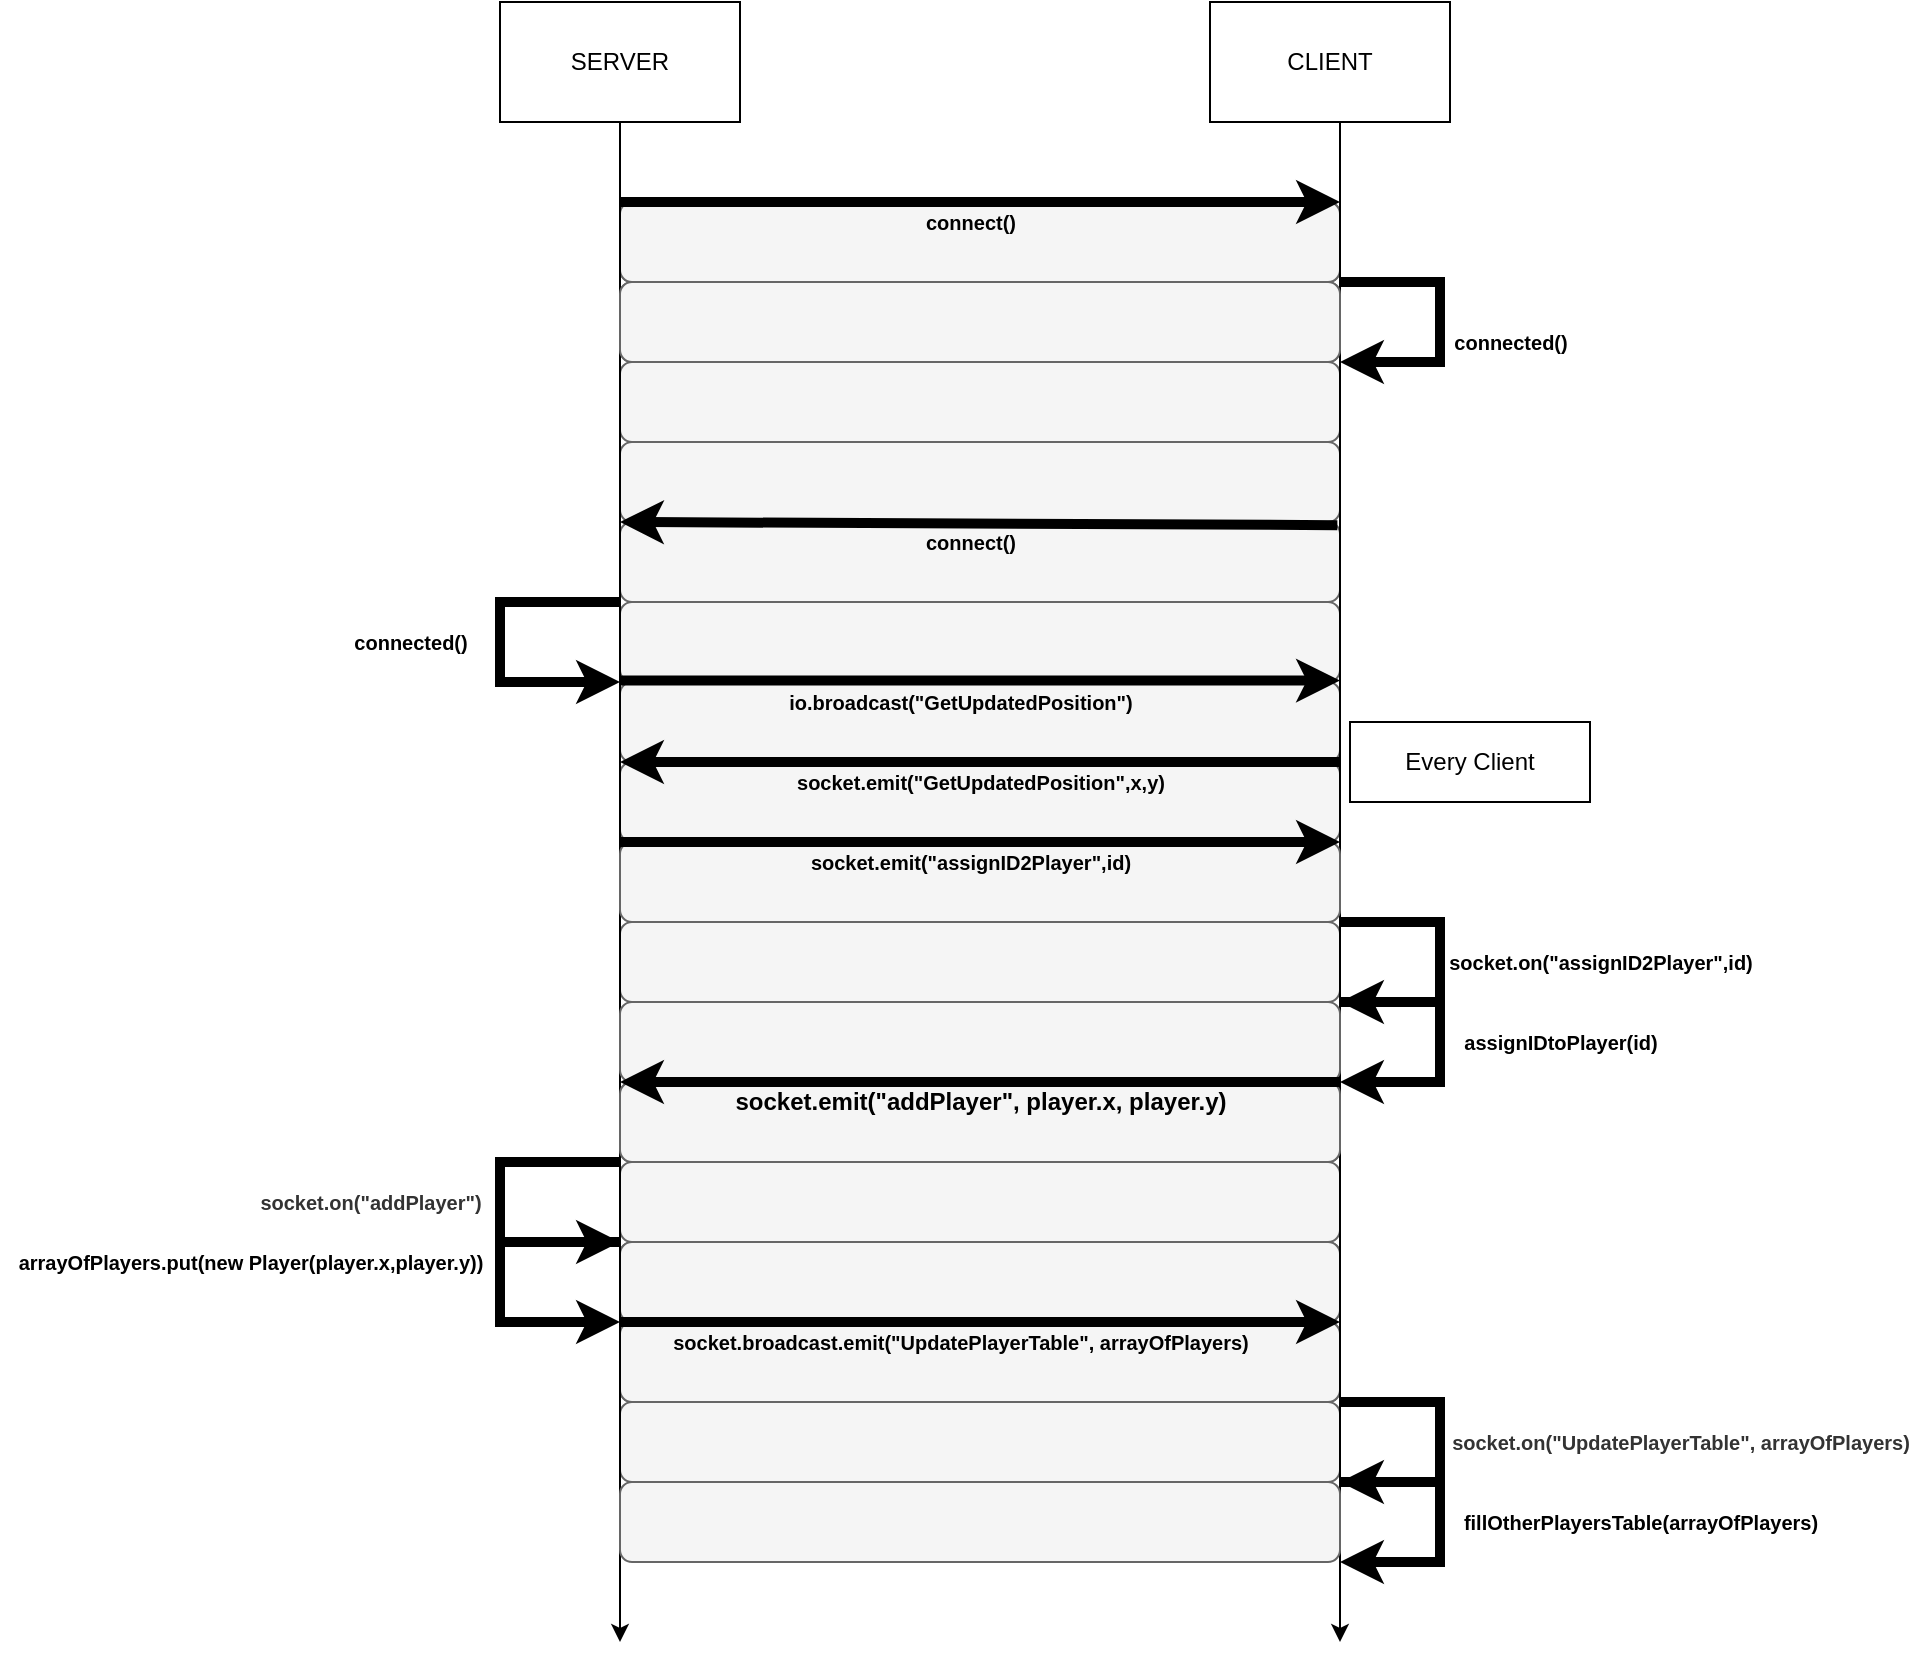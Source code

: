 <mxfile version="17.2.4" type="device"><diagram id="aR7NOO-rDvEej-fjCeps" name="Page-1"><mxGraphModel dx="1996" dy="1626" grid="1" gridSize="10" guides="1" tooltips="1" connect="1" arrows="1" fold="1" page="1" pageScale="1" pageWidth="850" pageHeight="1100" math="0" shadow="0"><root><mxCell id="0"/><mxCell id="1" parent="0"/><mxCell id="tSNJE-apScUmnOsd60CS-6" value="" style="rounded=1;whiteSpace=wrap;html=1;fontSize=10;fillColor=#f5f5f5;fontColor=#333333;strokeColor=#666666;" vertex="1" parent="1"><mxGeometry x="60" y="240" width="360" height="40" as="geometry"/></mxCell><mxCell id="tSNJE-apScUmnOsd60CS-2" value="" style="rounded=1;whiteSpace=wrap;html=1;fontSize=10;fillColor=#f5f5f5;fontColor=#333333;strokeColor=#666666;" vertex="1" parent="1"><mxGeometry x="60" y="200" width="360" height="40" as="geometry"/></mxCell><mxCell id="5fgHFwbLvVJDYsICavpB-82" value="" style="rounded=1;whiteSpace=wrap;html=1;fontSize=10;fillColor=#f5f5f5;fontColor=#333333;strokeColor=#666666;" parent="1" vertex="1"><mxGeometry x="60" y="320" width="360" height="40" as="geometry"/></mxCell><mxCell id="5fgHFwbLvVJDYsICavpB-38" value="" style="rounded=1;whiteSpace=wrap;html=1;fontSize=10;fillColor=#f5f5f5;fontColor=#333333;strokeColor=#666666;" parent="1" vertex="1"><mxGeometry x="60" y="560" width="360" height="40" as="geometry"/></mxCell><mxCell id="5fgHFwbLvVJDYsICavpB-66" value="" style="rounded=1;whiteSpace=wrap;html=1;fontSize=10;fillColor=#f5f5f5;fontColor=#333333;strokeColor=#666666;" parent="1" vertex="1"><mxGeometry x="60" y="-40" width="360" height="40" as="geometry"/></mxCell><mxCell id="5fgHFwbLvVJDYsICavpB-67" value="" style="rounded=1;whiteSpace=wrap;html=1;fontSize=10;fillColor=#f5f5f5;fontColor=#333333;strokeColor=#666666;" parent="1" vertex="1"><mxGeometry x="60" width="360" height="40" as="geometry"/></mxCell><mxCell id="5fgHFwbLvVJDYsICavpB-68" value="" style="rounded=1;whiteSpace=wrap;html=1;fontSize=10;fillColor=#f5f5f5;fontColor=#333333;strokeColor=#666666;" parent="1" vertex="1"><mxGeometry x="60" y="80" width="360" height="40" as="geometry"/></mxCell><mxCell id="5fgHFwbLvVJDYsICavpB-70" value="" style="rounded=1;whiteSpace=wrap;html=1;fontSize=10;fillColor=#f5f5f5;fontColor=#333333;strokeColor=#666666;" parent="1" vertex="1"><mxGeometry x="60" y="160" width="360" height="40" as="geometry"/></mxCell><mxCell id="5fgHFwbLvVJDYsICavpB-72" value="" style="rounded=1;whiteSpace=wrap;html=1;fontSize=10;fillColor=#f5f5f5;fontColor=#333333;strokeColor=#666666;" parent="1" vertex="1"><mxGeometry x="60" y="400" width="360" height="40" as="geometry"/></mxCell><mxCell id="5fgHFwbLvVJDYsICavpB-74" value="" style="rounded=1;whiteSpace=wrap;html=1;fontSize=10;fillColor=#f5f5f5;fontColor=#333333;strokeColor=#666666;" parent="1" vertex="1"><mxGeometry x="60" y="480" width="360" height="40" as="geometry"/></mxCell><mxCell id="5fgHFwbLvVJDYsICavpB-75" value="" style="rounded=1;whiteSpace=wrap;html=1;fontSize=10;fillColor=#f5f5f5;fontColor=#333333;strokeColor=#666666;" parent="1" vertex="1"><mxGeometry x="60" y="520" width="360" height="40" as="geometry"/></mxCell><mxCell id="5fgHFwbLvVJDYsICavpB-37" value="" style="rounded=1;whiteSpace=wrap;html=1;fontSize=10;fillColor=#f5f5f5;fontColor=#333333;strokeColor=#666666;" parent="1" vertex="1"><mxGeometry x="60" y="520" width="360" height="40" as="geometry"/></mxCell><mxCell id="5fgHFwbLvVJDYsICavpB-36" value="" style="rounded=1;whiteSpace=wrap;html=1;fontSize=10;fillColor=#f5f5f5;fontColor=#333333;strokeColor=#666666;" parent="1" vertex="1"><mxGeometry x="60" y="480" width="360" height="40" as="geometry"/></mxCell><mxCell id="5fgHFwbLvVJDYsICavpB-35" value="" style="rounded=1;whiteSpace=wrap;html=1;fontSize=10;fillColor=#f5f5f5;fontColor=#333333;strokeColor=#666666;" parent="1" vertex="1"><mxGeometry x="60" y="440" width="360" height="40" as="geometry"/></mxCell><mxCell id="5fgHFwbLvVJDYsICavpB-31" value="" style="rounded=1;whiteSpace=wrap;html=1;fontSize=10;fillColor=#f5f5f5;fontColor=#333333;strokeColor=#666666;" parent="1" vertex="1"><mxGeometry x="60" y="120" width="360" height="40" as="geometry"/></mxCell><mxCell id="5fgHFwbLvVJDYsICavpB-30" value="" style="rounded=1;whiteSpace=wrap;html=1;fontSize=10;fillColor=#f5f5f5;fontColor=#333333;strokeColor=#666666;" parent="1" vertex="1"><mxGeometry x="60" y="40" width="360" height="40" as="geometry"/></mxCell><mxCell id="5fgHFwbLvVJDYsICavpB-28" value="" style="rounded=1;whiteSpace=wrap;html=1;fontSize=10;fillColor=#f5f5f5;fontColor=#333333;strokeColor=#666666;" parent="1" vertex="1"><mxGeometry x="60" y="-40" width="360" height="40" as="geometry"/></mxCell><mxCell id="5fgHFwbLvVJDYsICavpB-3" style="edgeStyle=orthogonalEdgeStyle;rounded=0;orthogonalLoop=1;jettySize=auto;html=1;" parent="1" source="5fgHFwbLvVJDYsICavpB-1" edge="1"><mxGeometry relative="1" as="geometry"><mxPoint x="60" y="680" as="targetPoint"/></mxGeometry></mxCell><mxCell id="5fgHFwbLvVJDYsICavpB-1" value="SERVER" style="rounded=0;whiteSpace=wrap;html=1;" parent="1" vertex="1"><mxGeometry y="-140" width="120" height="60" as="geometry"/></mxCell><mxCell id="5fgHFwbLvVJDYsICavpB-4" style="edgeStyle=orthogonalEdgeStyle;rounded=0;orthogonalLoop=1;jettySize=auto;html=1;" parent="1" source="5fgHFwbLvVJDYsICavpB-2" edge="1"><mxGeometry relative="1" as="geometry"><mxPoint x="420" y="680" as="targetPoint"/><Array as="points"><mxPoint x="420" y="240"/><mxPoint x="420" y="240"/></Array></mxGeometry></mxCell><mxCell id="5fgHFwbLvVJDYsICavpB-2" value="CLIENT" style="rounded=0;whiteSpace=wrap;html=1;" parent="1" vertex="1"><mxGeometry x="355" y="-140" width="120" height="60" as="geometry"/></mxCell><mxCell id="5fgHFwbLvVJDYsICavpB-5" value="" style="endArrow=classic;html=1;rounded=0;strokeWidth=5;" parent="1" edge="1"><mxGeometry width="50" height="50" relative="1" as="geometry"><mxPoint x="60" y="-40" as="sourcePoint"/><mxPoint x="420" y="-40" as="targetPoint"/></mxGeometry></mxCell><mxCell id="5fgHFwbLvVJDYsICavpB-6" value="" style="endArrow=classic;html=1;rounded=0;exitX=0.046;exitY=1.079;exitDx=0;exitDy=0;exitPerimeter=0;strokeWidth=5;" parent="1" edge="1"><mxGeometry width="50" height="50" relative="1" as="geometry"><mxPoint x="418.68" y="121.58" as="sourcePoint"/><mxPoint x="60" y="120" as="targetPoint"/></mxGeometry></mxCell><mxCell id="5fgHFwbLvVJDYsICavpB-7" value="&lt;font style=&quot;font-size: 10px&quot;&gt;connect()&lt;/font&gt;" style="text;html=1;align=center;verticalAlign=middle;resizable=0;points=[];autosize=1;strokeColor=none;fillColor=none;rounded=0;shadow=0;sketch=0;fontStyle=1" parent="1" vertex="1"><mxGeometry x="205" y="-40" width="60" height="20" as="geometry"/></mxCell><mxCell id="5fgHFwbLvVJDYsICavpB-8" value="&lt;font style=&quot;font-size: 10px&quot;&gt;connect()&lt;/font&gt;" style="text;html=1;align=center;verticalAlign=middle;resizable=0;points=[];autosize=1;strokeColor=none;fillColor=none;fontStyle=1" parent="1" vertex="1"><mxGeometry x="205" y="120" width="60" height="20" as="geometry"/></mxCell><mxCell id="5fgHFwbLvVJDYsICavpB-12" value="&lt;font style=&quot;font-size: 10px&quot;&gt;connected()&lt;/font&gt;" style="text;html=1;align=center;verticalAlign=middle;resizable=0;points=[];autosize=1;strokeColor=none;fillColor=none;fontStyle=1" parent="1" vertex="1"><mxGeometry x="470" y="20" width="70" height="20" as="geometry"/></mxCell><mxCell id="5fgHFwbLvVJDYsICavpB-16" value="&lt;font style=&quot;font-size: 10px&quot;&gt;fillOtherPlayersTable(arrayOfPlayers)&lt;/font&gt;" style="text;html=1;align=center;verticalAlign=middle;resizable=0;points=[];autosize=1;strokeColor=none;fillColor=none;fontStyle=1" parent="1" vertex="1"><mxGeometry x="475" y="610" width="190" height="20" as="geometry"/></mxCell><mxCell id="5fgHFwbLvVJDYsICavpB-21" value="arrayOfPlayers.put(new Player(player.x,player.y))" style="text;html=1;align=center;verticalAlign=middle;resizable=0;points=[];autosize=1;strokeColor=none;fillColor=none;fontSize=10;fontStyle=1" parent="1" vertex="1"><mxGeometry x="-250" y="480" width="250" height="20" as="geometry"/></mxCell><mxCell id="5fgHFwbLvVJDYsICavpB-22" value="" style="endArrow=classic;html=1;rounded=0;strokeWidth=5;" parent="1" edge="1"><mxGeometry width="50" height="50" relative="1" as="geometry"><mxPoint x="60" y="440" as="sourcePoint"/><mxPoint x="60" y="480" as="targetPoint"/><Array as="points"><mxPoint y="440"/><mxPoint y="480"/></Array></mxGeometry></mxCell><mxCell id="5fgHFwbLvVJDYsICavpB-29" value="" style="rounded=1;whiteSpace=wrap;html=1;fontSize=10;fillColor=#f5f5f5;fontColor=#333333;strokeColor=#666666;" parent="1" vertex="1"><mxGeometry x="60" width="360" height="40" as="geometry"/></mxCell><mxCell id="5fgHFwbLvVJDYsICavpB-33" value="" style="rounded=1;whiteSpace=wrap;html=1;fontSize=10;fillColor=#f5f5f5;fontColor=#333333;strokeColor=#666666;" parent="1" vertex="1"><mxGeometry x="60" y="280" width="360" height="40" as="geometry"/></mxCell><mxCell id="5fgHFwbLvVJDYsICavpB-34" value="" style="rounded=1;whiteSpace=wrap;html=1;fontSize=10;fillColor=#f5f5f5;fontColor=#333333;strokeColor=#666666;" parent="1" vertex="1"><mxGeometry x="60" y="400" width="360" height="40" as="geometry"/></mxCell><mxCell id="5fgHFwbLvVJDYsICavpB-64" value="" style="endArrow=classic;html=1;rounded=0;strokeWidth=5;" parent="1" edge="1"><mxGeometry width="50" height="50" relative="1" as="geometry"><mxPoint x="420" as="sourcePoint"/><mxPoint x="420" y="40" as="targetPoint"/><Array as="points"><mxPoint x="470"/><mxPoint x="470" y="40"/></Array></mxGeometry></mxCell><mxCell id="5fgHFwbLvVJDYsICavpB-65" value="&lt;span style=&quot;color: rgb(51 , 51 , 51)&quot;&gt;&lt;font style=&quot;font-size: 10px&quot;&gt;socket.on(&quot;UpdatePlayerTable&quot;, arrayOfPlayers)&lt;/font&gt;&lt;/span&gt;" style="text;html=1;align=center;verticalAlign=middle;resizable=0;points=[];autosize=1;strokeColor=none;fillColor=none;fontSize=12;fontStyle=1" parent="1" vertex="1"><mxGeometry x="470" y="570" width="240" height="20" as="geometry"/></mxCell><mxCell id="5fgHFwbLvVJDYsICavpB-24" value="" style="endArrow=classic;html=1;rounded=0;strokeWidth=5;" parent="1" edge="1"><mxGeometry width="50" height="50" relative="1" as="geometry"><mxPoint x="60" y="520" as="sourcePoint"/><mxPoint x="420" y="520" as="targetPoint"/></mxGeometry></mxCell><mxCell id="5fgHFwbLvVJDYsICavpB-13" value="&lt;font style=&quot;font-size: 10px&quot;&gt;socket.broadcast.emit(&quot;UpdatePlayerTable&quot;, arrayOfPlayers)&lt;/font&gt;" style="text;html=1;align=center;verticalAlign=middle;resizable=0;points=[];autosize=1;strokeColor=none;fillColor=none;fontStyle=1" parent="1" vertex="1"><mxGeometry x="80" y="520" width="300" height="20" as="geometry"/></mxCell><mxCell id="5fgHFwbLvVJDYsICavpB-76" value="" style="endArrow=classic;html=1;rounded=0;strokeWidth=5;" parent="1" edge="1"><mxGeometry width="50" height="50" relative="1" as="geometry"><mxPoint x="420" y="560" as="sourcePoint"/><mxPoint x="420" y="600" as="targetPoint"/><Array as="points"><mxPoint x="470" y="560"/><mxPoint x="470" y="600"/></Array></mxGeometry></mxCell><mxCell id="5fgHFwbLvVJDYsICavpB-77" value="&lt;span style=&quot;color: rgb(51 , 51 , 51)&quot;&gt;&lt;font style=&quot;font-size: 10px&quot;&gt;socket.on(&quot;addPlayer&quot;)&lt;/font&gt;&lt;/span&gt;" style="text;html=1;align=center;verticalAlign=middle;resizable=0;points=[];autosize=1;strokeColor=none;fillColor=none;fontSize=12;fontStyle=1" parent="1" vertex="1"><mxGeometry x="-130" y="450" width="130" height="20" as="geometry"/></mxCell><mxCell id="5fgHFwbLvVJDYsICavpB-78" value="" style="endArrow=classic;html=1;rounded=0;strokeWidth=5;" parent="1" edge="1"><mxGeometry width="50" height="50" relative="1" as="geometry"><mxPoint x="60" y="480" as="sourcePoint"/><mxPoint x="60" y="520" as="targetPoint"/><Array as="points"><mxPoint y="480"/><mxPoint y="520"/></Array></mxGeometry></mxCell><mxCell id="5fgHFwbLvVJDYsICavpB-19" value="socket.emit(&quot;addPlayer&quot;, player.x, player.y)" style="text;html=1;align=center;verticalAlign=middle;resizable=0;points=[];autosize=1;strokeColor=none;fillColor=none;fontSize=12;fontStyle=1" parent="1" vertex="1"><mxGeometry x="110" y="400" width="260" height="20" as="geometry"/></mxCell><mxCell id="5fgHFwbLvVJDYsICavpB-83" value="" style="endArrow=classic;html=1;rounded=0;strokeWidth=5;" parent="1" edge="1"><mxGeometry width="50" height="50" relative="1" as="geometry"><mxPoint x="60" y="280.0" as="sourcePoint"/><mxPoint x="420" y="280.0" as="targetPoint"/></mxGeometry></mxCell><mxCell id="5fgHFwbLvVJDYsICavpB-85" value="&lt;span style=&quot;font-size: 10px&quot;&gt;socket.emit(&quot;assignID2Player&quot;,id)&lt;/span&gt;" style="text;html=1;align=center;verticalAlign=middle;resizable=0;points=[];autosize=1;strokeColor=none;fillColor=none;fontStyle=1" parent="1" vertex="1"><mxGeometry x="145" y="280" width="180" height="20" as="geometry"/></mxCell><mxCell id="5fgHFwbLvVJDYsICavpB-86" value="" style="endArrow=classic;html=1;rounded=0;strokeWidth=5;" parent="1" edge="1"><mxGeometry width="50" height="50" relative="1" as="geometry"><mxPoint x="420" y="360" as="sourcePoint"/><mxPoint x="420" y="400" as="targetPoint"/><Array as="points"><mxPoint x="470" y="360"/><mxPoint x="470" y="400"/></Array></mxGeometry></mxCell><mxCell id="5fgHFwbLvVJDYsICavpB-88" value="&lt;span style=&quot;font-size: 10px&quot;&gt;socket.on(&quot;&lt;/span&gt;&lt;span style=&quot;font-size: 10px&quot;&gt;assignID2Player&lt;/span&gt;&lt;span style=&quot;font-size: 10px&quot;&gt;&quot;,id)&lt;/span&gt;" style="text;html=1;align=center;verticalAlign=middle;resizable=0;points=[];autosize=1;strokeColor=none;fillColor=none;fontSize=12;fontStyle=1" parent="1" vertex="1"><mxGeometry x="465" y="330" width="170" height="20" as="geometry"/></mxCell><mxCell id="5fgHFwbLvVJDYsICavpB-89" value="" style="rounded=1;whiteSpace=wrap;html=1;fontSize=10;fillColor=#f5f5f5;fontColor=#333333;strokeColor=#666666;" parent="1" vertex="1"><mxGeometry x="60" y="360" width="360" height="40" as="geometry"/></mxCell><mxCell id="5fgHFwbLvVJDYsICavpB-91" value="assignIDtoPlayer(id)" style="text;html=1;align=center;verticalAlign=middle;resizable=0;points=[];autosize=1;strokeColor=none;fillColor=none;fontSize=10;fontStyle=1" parent="1" vertex="1"><mxGeometry x="475" y="370" width="110" height="20" as="geometry"/></mxCell><mxCell id="5fgHFwbLvVJDYsICavpB-93" value="" style="endArrow=classic;html=1;rounded=0;strokeWidth=5;" parent="1" edge="1"><mxGeometry width="50" height="50" relative="1" as="geometry"><mxPoint x="420" y="320.0" as="sourcePoint"/><mxPoint x="420" y="360.0" as="targetPoint"/><Array as="points"><mxPoint x="470" y="320"/><mxPoint x="470" y="360"/></Array></mxGeometry></mxCell><mxCell id="5fgHFwbLvVJDYsICavpB-17" value="" style="endArrow=classic;html=1;rounded=0;strokeWidth=5;" parent="1" edge="1"><mxGeometry width="50" height="50" relative="1" as="geometry"><mxPoint x="420" y="400" as="sourcePoint"/><mxPoint x="60" y="400" as="targetPoint"/></mxGeometry></mxCell><mxCell id="5fgHFwbLvVJDYsICavpB-94" value="" style="endArrow=classic;html=1;rounded=0;strokeWidth=5;" parent="1" edge="1"><mxGeometry width="50" height="50" relative="1" as="geometry"><mxPoint x="420" y="600" as="sourcePoint"/><mxPoint x="420" y="640" as="targetPoint"/><Array as="points"><mxPoint x="470" y="600"/><mxPoint x="470" y="640"/></Array></mxGeometry></mxCell><mxCell id="5fgHFwbLvVJDYsICavpB-95" value="" style="rounded=1;whiteSpace=wrap;html=1;fontSize=10;fillColor=#f5f5f5;fontColor=#333333;strokeColor=#666666;" parent="1" vertex="1"><mxGeometry x="60" y="600" width="360" height="40" as="geometry"/></mxCell><mxCell id="tSNJE-apScUmnOsd60CS-1" value="" style="group" vertex="1" connectable="0" parent="1"><mxGeometry x="-80" y="160" width="80" height="40" as="geometry"/></mxCell><mxCell id="5fgHFwbLvVJDYsICavpB-10" value="&lt;font style=&quot;font-size: 10px&quot;&gt;connected()&lt;/font&gt;" style="text;html=1;align=center;verticalAlign=middle;resizable=0;points=[];autosize=1;strokeColor=none;fillColor=none;fontStyle=1;container=1;" parent="tSNJE-apScUmnOsd60CS-1" vertex="1"><mxGeometry y="10" width="70" height="20" as="geometry"/></mxCell><mxCell id="5fgHFwbLvVJDYsICavpB-25" value="" style="endArrow=classic;html=1;rounded=0;strokeWidth=5;" parent="tSNJE-apScUmnOsd60CS-1" edge="1"><mxGeometry width="50" height="50" relative="1" as="geometry"><mxPoint x="140" as="sourcePoint"/><mxPoint x="140" y="40" as="targetPoint"/><Array as="points"><mxPoint x="80"/><mxPoint x="80" y="40"/></Array></mxGeometry></mxCell><mxCell id="tSNJE-apScUmnOsd60CS-3" value="" style="endArrow=classic;html=1;rounded=0;strokeWidth=5;" edge="1" parent="1"><mxGeometry width="50" height="50" relative="1" as="geometry"><mxPoint x="60" y="199.31" as="sourcePoint"/><mxPoint x="420" y="199.31" as="targetPoint"/></mxGeometry></mxCell><mxCell id="tSNJE-apScUmnOsd60CS-4" value="&lt;span style=&quot;font-size: 10px&quot;&gt;io.broadcast(&quot;GetUpdatedPosition&quot;)&lt;/span&gt;" style="text;html=1;align=center;verticalAlign=middle;resizable=0;points=[];autosize=1;strokeColor=none;fillColor=none;fontStyle=1" vertex="1" parent="1"><mxGeometry x="135" y="200" width="190" height="20" as="geometry"/></mxCell><mxCell id="tSNJE-apScUmnOsd60CS-5" value="" style="endArrow=classic;html=1;rounded=0;strokeWidth=5;" edge="1" parent="1"><mxGeometry width="50" height="50" relative="1" as="geometry"><mxPoint x="420" y="240" as="sourcePoint"/><mxPoint x="60" y="240" as="targetPoint"/></mxGeometry></mxCell><mxCell id="tSNJE-apScUmnOsd60CS-7" value="&lt;span style=&quot;font-size: 10px&quot;&gt;socket.emit(&quot;GetUpdatedPosition&quot;,x,y)&lt;/span&gt;" style="text;html=1;align=center;verticalAlign=middle;resizable=0;points=[];autosize=1;strokeColor=none;fillColor=none;fontStyle=1" vertex="1" parent="1"><mxGeometry x="140" y="240" width="200" height="20" as="geometry"/></mxCell><mxCell id="tSNJE-apScUmnOsd60CS-10" value="Every Client" style="rounded=0;whiteSpace=wrap;html=1;" vertex="1" parent="1"><mxGeometry x="425" y="220" width="120" height="40" as="geometry"/></mxCell></root></mxGraphModel></diagram></mxfile>